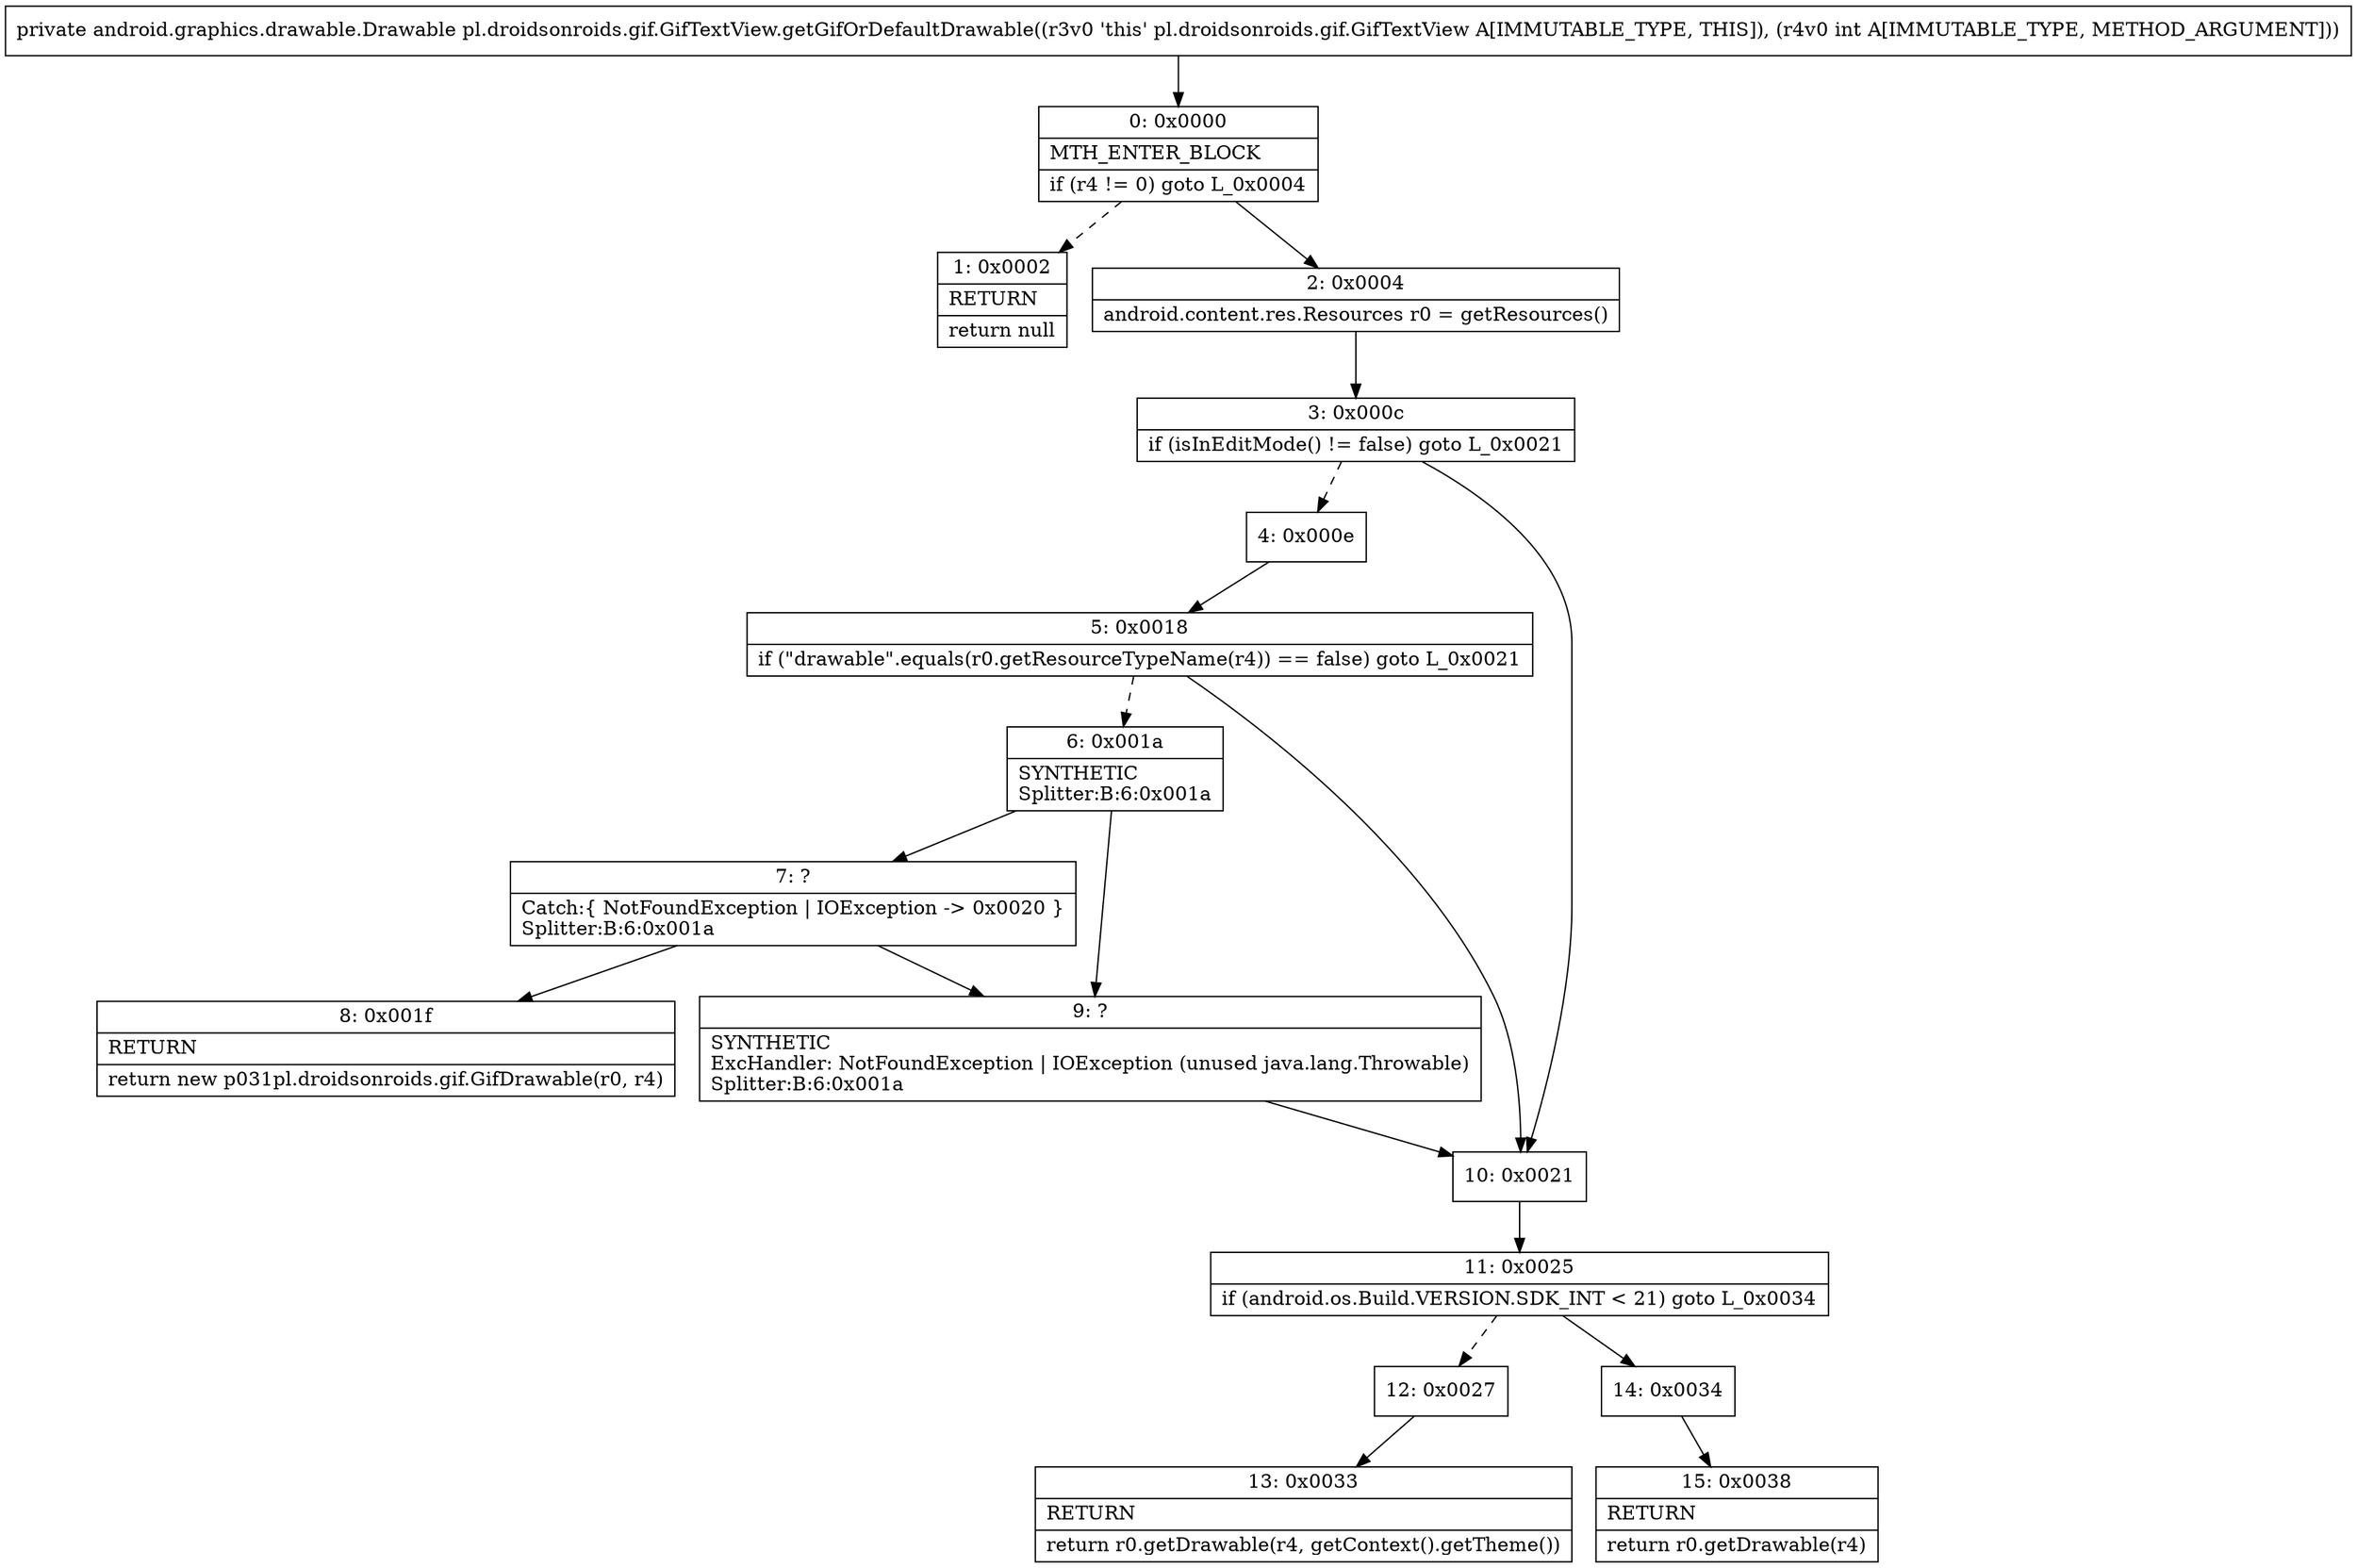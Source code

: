 digraph "CFG forpl.droidsonroids.gif.GifTextView.getGifOrDefaultDrawable(I)Landroid\/graphics\/drawable\/Drawable;" {
Node_0 [shape=record,label="{0\:\ 0x0000|MTH_ENTER_BLOCK\l|if (r4 != 0) goto L_0x0004\l}"];
Node_1 [shape=record,label="{1\:\ 0x0002|RETURN\l|return null\l}"];
Node_2 [shape=record,label="{2\:\ 0x0004|android.content.res.Resources r0 = getResources()\l}"];
Node_3 [shape=record,label="{3\:\ 0x000c|if (isInEditMode() != false) goto L_0x0021\l}"];
Node_4 [shape=record,label="{4\:\ 0x000e}"];
Node_5 [shape=record,label="{5\:\ 0x0018|if (\"drawable\".equals(r0.getResourceTypeName(r4)) == false) goto L_0x0021\l}"];
Node_6 [shape=record,label="{6\:\ 0x001a|SYNTHETIC\lSplitter:B:6:0x001a\l}"];
Node_7 [shape=record,label="{7\:\ ?|Catch:\{ NotFoundException \| IOException \-\> 0x0020 \}\lSplitter:B:6:0x001a\l}"];
Node_8 [shape=record,label="{8\:\ 0x001f|RETURN\l|return new p031pl.droidsonroids.gif.GifDrawable(r0, r4)\l}"];
Node_9 [shape=record,label="{9\:\ ?|SYNTHETIC\lExcHandler: NotFoundException \| IOException (unused java.lang.Throwable)\lSplitter:B:6:0x001a\l}"];
Node_10 [shape=record,label="{10\:\ 0x0021}"];
Node_11 [shape=record,label="{11\:\ 0x0025|if (android.os.Build.VERSION.SDK_INT \< 21) goto L_0x0034\l}"];
Node_12 [shape=record,label="{12\:\ 0x0027}"];
Node_13 [shape=record,label="{13\:\ 0x0033|RETURN\l|return r0.getDrawable(r4, getContext().getTheme())\l}"];
Node_14 [shape=record,label="{14\:\ 0x0034}"];
Node_15 [shape=record,label="{15\:\ 0x0038|RETURN\l|return r0.getDrawable(r4)\l}"];
MethodNode[shape=record,label="{private android.graphics.drawable.Drawable pl.droidsonroids.gif.GifTextView.getGifOrDefaultDrawable((r3v0 'this' pl.droidsonroids.gif.GifTextView A[IMMUTABLE_TYPE, THIS]), (r4v0 int A[IMMUTABLE_TYPE, METHOD_ARGUMENT])) }"];
MethodNode -> Node_0;
Node_0 -> Node_1[style=dashed];
Node_0 -> Node_2;
Node_2 -> Node_3;
Node_3 -> Node_4[style=dashed];
Node_3 -> Node_10;
Node_4 -> Node_5;
Node_5 -> Node_6[style=dashed];
Node_5 -> Node_10;
Node_6 -> Node_7;
Node_6 -> Node_9;
Node_7 -> Node_8;
Node_7 -> Node_9;
Node_9 -> Node_10;
Node_10 -> Node_11;
Node_11 -> Node_12[style=dashed];
Node_11 -> Node_14;
Node_12 -> Node_13;
Node_14 -> Node_15;
}

